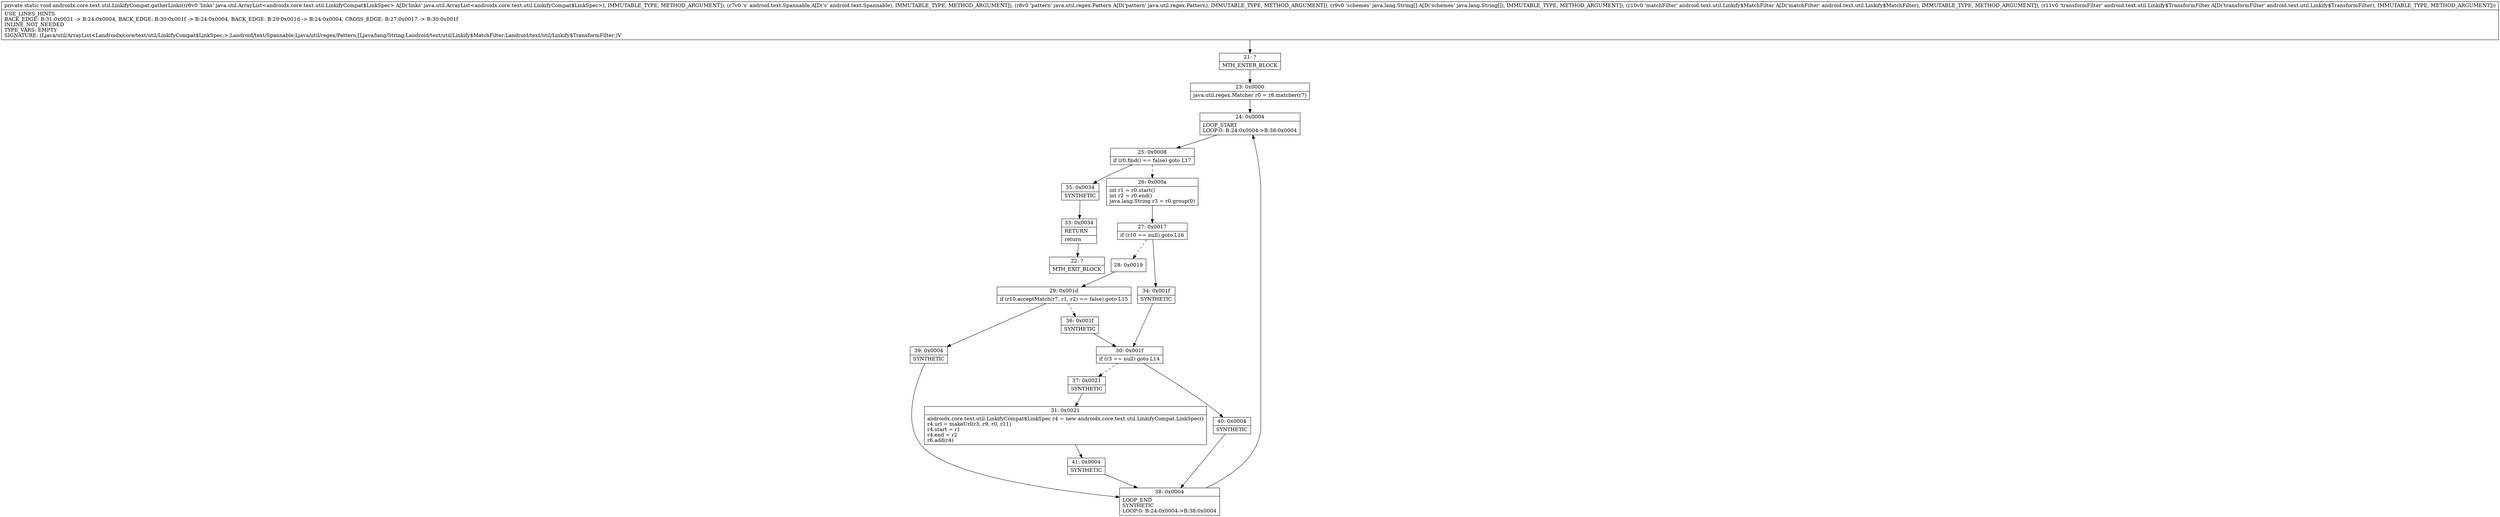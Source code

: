 digraph "CFG forandroidx.core.text.util.LinkifyCompat.gatherLinks(Ljava\/util\/ArrayList;Landroid\/text\/Spannable;Ljava\/util\/regex\/Pattern;[Ljava\/lang\/String;Landroid\/text\/util\/Linkify$MatchFilter;Landroid\/text\/util\/Linkify$TransformFilter;)V" {
Node_21 [shape=record,label="{21\:\ ?|MTH_ENTER_BLOCK\l}"];
Node_23 [shape=record,label="{23\:\ 0x0000|java.util.regex.Matcher r0 = r8.matcher(r7)\l}"];
Node_24 [shape=record,label="{24\:\ 0x0004|LOOP_START\lLOOP:0: B:24:0x0004\-\>B:38:0x0004\l}"];
Node_25 [shape=record,label="{25\:\ 0x0008|if (r0.find() == false) goto L17\l}"];
Node_26 [shape=record,label="{26\:\ 0x000a|int r1 = r0.start()\lint r2 = r0.end()\ljava.lang.String r3 = r0.group(0)\l}"];
Node_27 [shape=record,label="{27\:\ 0x0017|if (r10 == null) goto L16\l}"];
Node_28 [shape=record,label="{28\:\ 0x0019}"];
Node_29 [shape=record,label="{29\:\ 0x001d|if (r10.acceptMatch(r7, r1, r2) == false) goto L15\l}"];
Node_36 [shape=record,label="{36\:\ 0x001f|SYNTHETIC\l}"];
Node_30 [shape=record,label="{30\:\ 0x001f|if (r3 == null) goto L14\l}"];
Node_37 [shape=record,label="{37\:\ 0x0021|SYNTHETIC\l}"];
Node_31 [shape=record,label="{31\:\ 0x0021|androidx.core.text.util.LinkifyCompat$LinkSpec r4 = new androidx.core.text.util.LinkifyCompat.LinkSpec()\lr4.url = makeUrl(r3, r9, r0, r11)\lr4.start = r1\lr4.end = r2\lr6.add(r4)\l}"];
Node_41 [shape=record,label="{41\:\ 0x0004|SYNTHETIC\l}"];
Node_38 [shape=record,label="{38\:\ 0x0004|LOOP_END\lSYNTHETIC\lLOOP:0: B:24:0x0004\-\>B:38:0x0004\l}"];
Node_40 [shape=record,label="{40\:\ 0x0004|SYNTHETIC\l}"];
Node_39 [shape=record,label="{39\:\ 0x0004|SYNTHETIC\l}"];
Node_34 [shape=record,label="{34\:\ 0x001f|SYNTHETIC\l}"];
Node_35 [shape=record,label="{35\:\ 0x0034|SYNTHETIC\l}"];
Node_33 [shape=record,label="{33\:\ 0x0034|RETURN\l|return\l}"];
Node_22 [shape=record,label="{22\:\ ?|MTH_EXIT_BLOCK\l}"];
MethodNode[shape=record,label="{private static void androidx.core.text.util.LinkifyCompat.gatherLinks((r6v0 'links' java.util.ArrayList\<androidx.core.text.util.LinkifyCompat$LinkSpec\> A[D('links' java.util.ArrayList\<androidx.core.text.util.LinkifyCompat$LinkSpec\>), IMMUTABLE_TYPE, METHOD_ARGUMENT]), (r7v0 's' android.text.Spannable A[D('s' android.text.Spannable), IMMUTABLE_TYPE, METHOD_ARGUMENT]), (r8v0 'pattern' java.util.regex.Pattern A[D('pattern' java.util.regex.Pattern), IMMUTABLE_TYPE, METHOD_ARGUMENT]), (r9v0 'schemes' java.lang.String[] A[D('schemes' java.lang.String[]), IMMUTABLE_TYPE, METHOD_ARGUMENT]), (r10v0 'matchFilter' android.text.util.Linkify$MatchFilter A[D('matchFilter' android.text.util.Linkify$MatchFilter), IMMUTABLE_TYPE, METHOD_ARGUMENT]), (r11v0 'transformFilter' android.text.util.Linkify$TransformFilter A[D('transformFilter' android.text.util.Linkify$TransformFilter), IMMUTABLE_TYPE, METHOD_ARGUMENT]))  | USE_LINES_HINTS\lBACK_EDGE: B:31:0x0021 \-\> B:24:0x0004, BACK_EDGE: B:30:0x001f \-\> B:24:0x0004, BACK_EDGE: B:29:0x001d \-\> B:24:0x0004, CROSS_EDGE: B:27:0x0017 \-\> B:30:0x001f\lINLINE_NOT_NEEDED\lTYPE_VARS: EMPTY\lSIGNATURE: (Ljava\/util\/ArrayList\<Landroidx\/core\/text\/util\/LinkifyCompat$LinkSpec;\>;Landroid\/text\/Spannable;Ljava\/util\/regex\/Pattern;[Ljava\/lang\/String;Landroid\/text\/util\/Linkify$MatchFilter;Landroid\/text\/util\/Linkify$TransformFilter;)V\l}"];
MethodNode -> Node_21;Node_21 -> Node_23;
Node_23 -> Node_24;
Node_24 -> Node_25;
Node_25 -> Node_26[style=dashed];
Node_25 -> Node_35;
Node_26 -> Node_27;
Node_27 -> Node_28[style=dashed];
Node_27 -> Node_34;
Node_28 -> Node_29;
Node_29 -> Node_36[style=dashed];
Node_29 -> Node_39;
Node_36 -> Node_30;
Node_30 -> Node_37[style=dashed];
Node_30 -> Node_40;
Node_37 -> Node_31;
Node_31 -> Node_41;
Node_41 -> Node_38;
Node_38 -> Node_24;
Node_40 -> Node_38;
Node_39 -> Node_38;
Node_34 -> Node_30;
Node_35 -> Node_33;
Node_33 -> Node_22;
}

